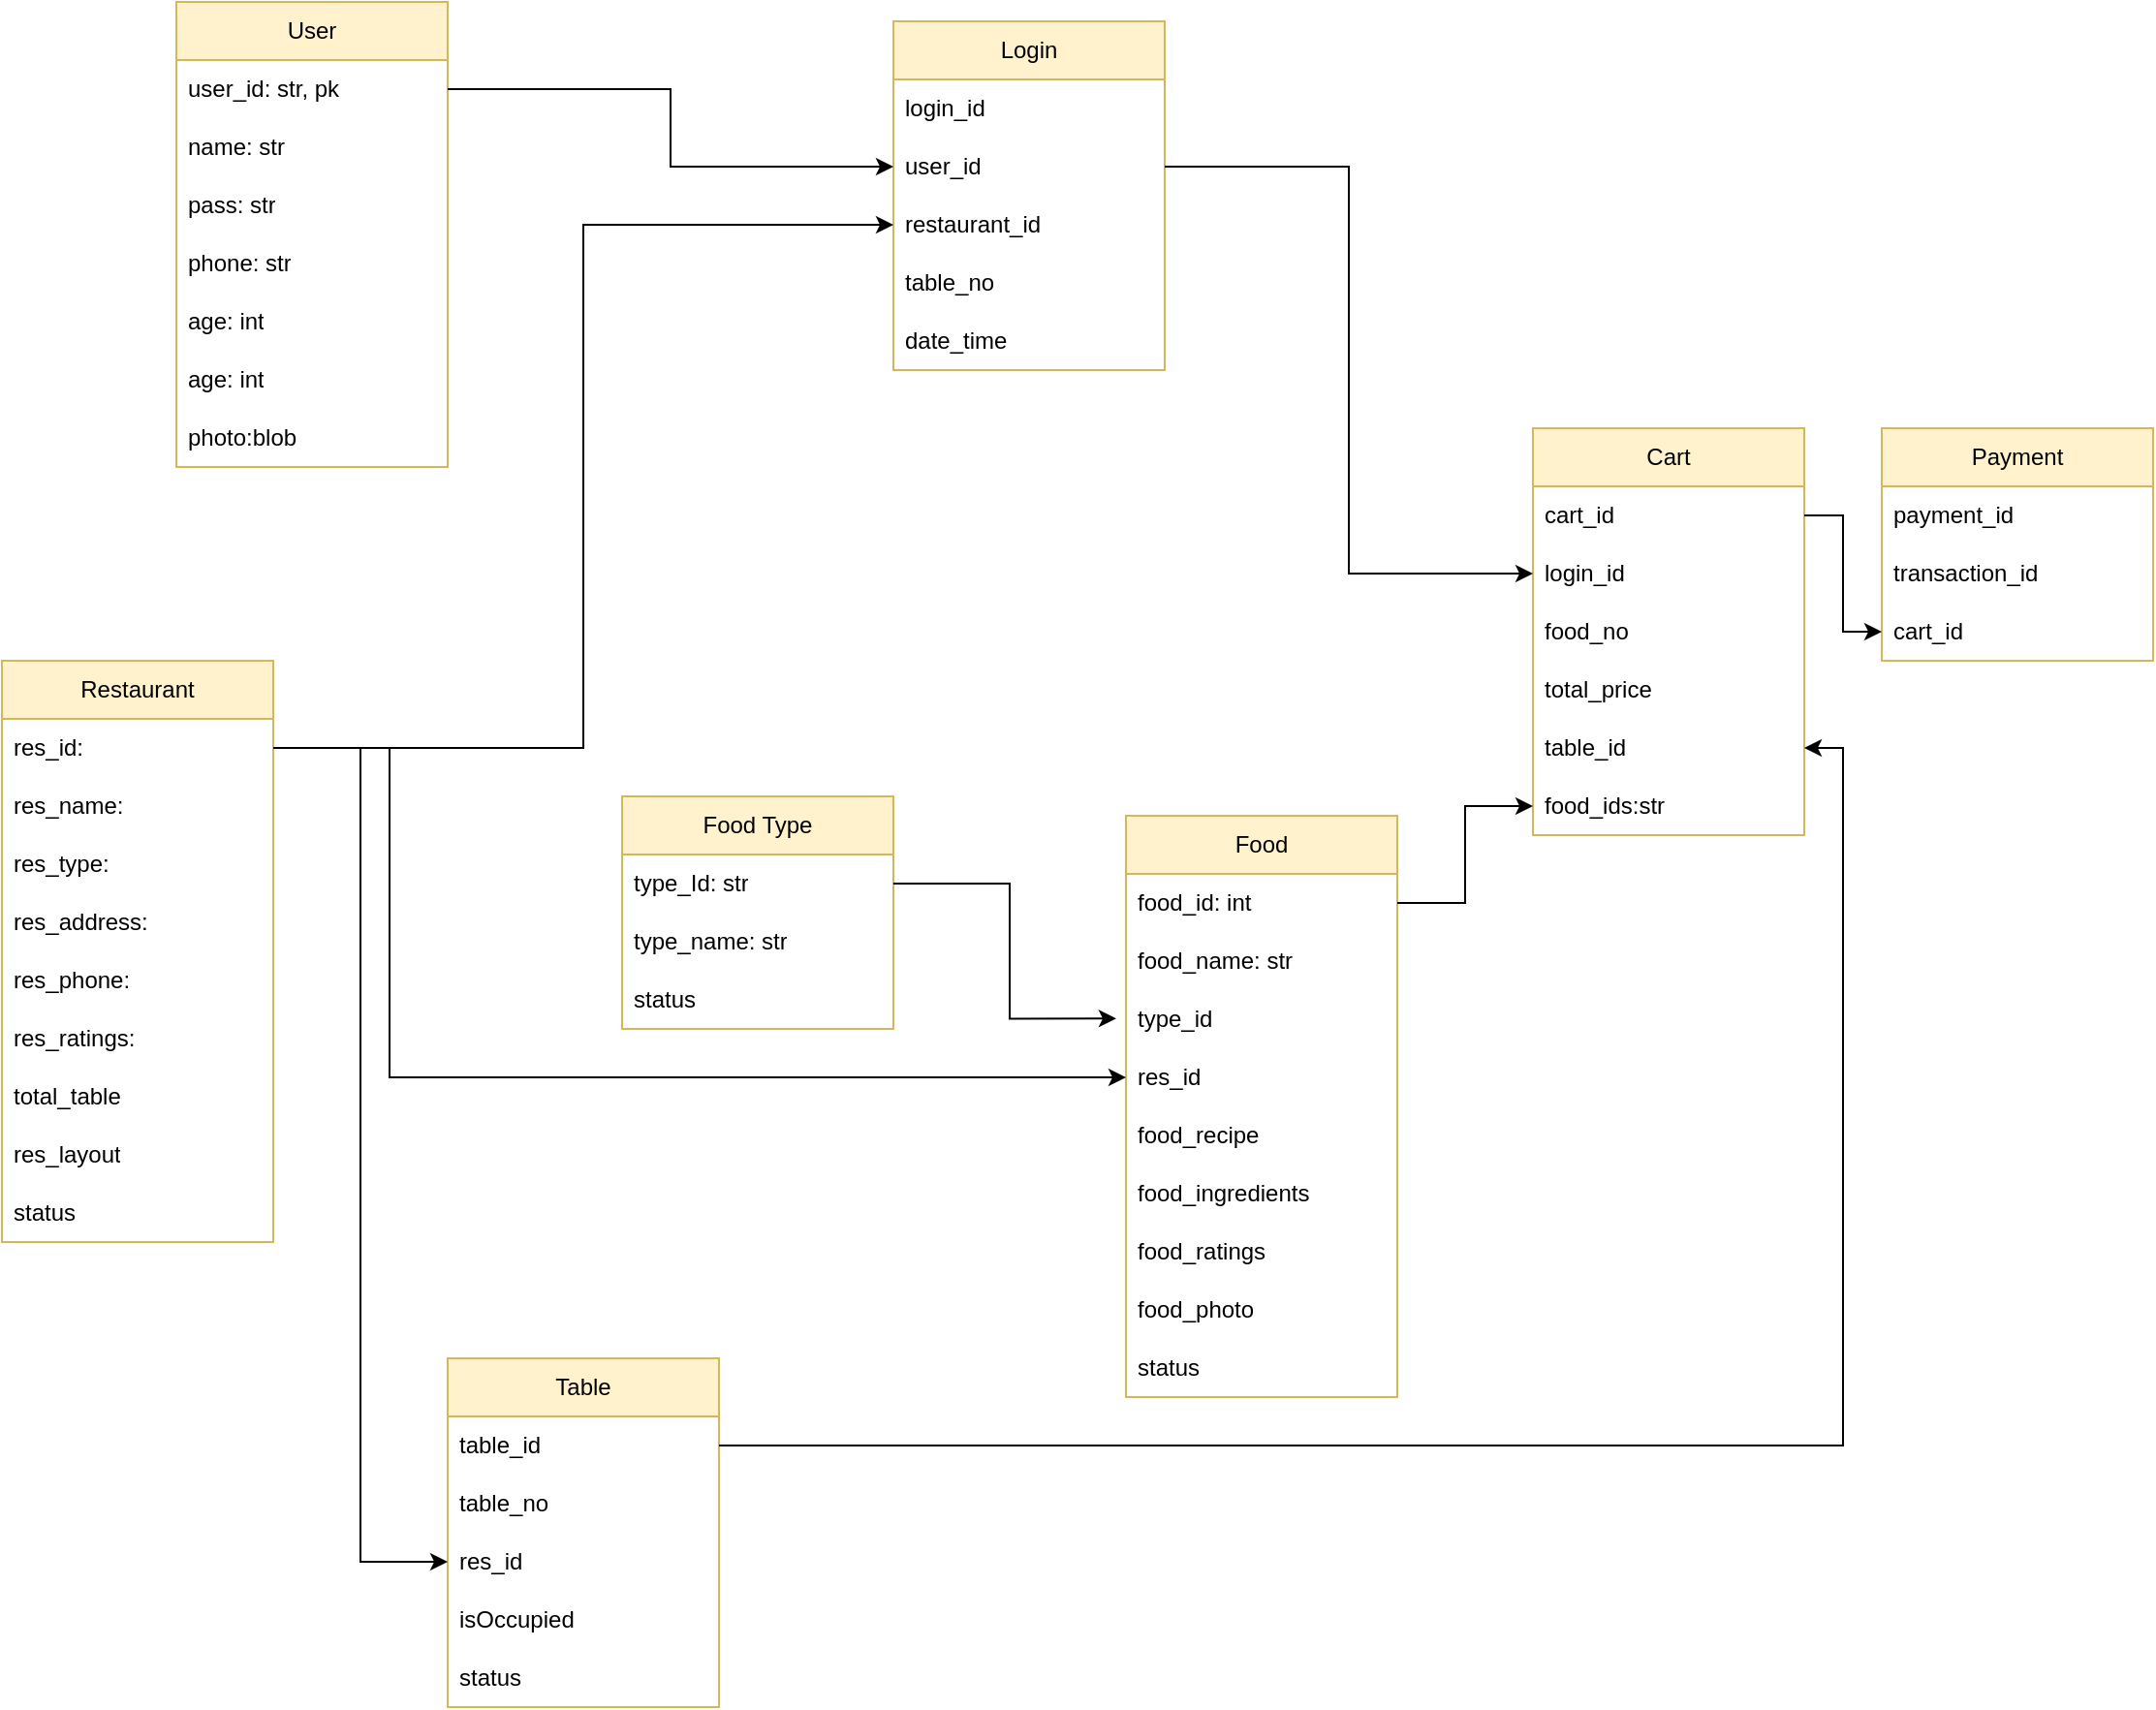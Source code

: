 <mxfile version="22.0.4" type="github" pages="2">
  <diagram id="GfPxcMr1z560Dur3Rzsn" name="Scheme Diagram">
    <mxGraphModel dx="1323" dy="832" grid="1" gridSize="10" guides="1" tooltips="1" connect="1" arrows="1" fold="1" page="1" pageScale="1" pageWidth="1169" pageHeight="1654" math="0" shadow="0">
      <root>
        <mxCell id="0" />
        <mxCell id="1" parent="0" />
        <mxCell id="4qzabr3CDCW2ulOdoavo-1" value="User" style="swimlane;fontStyle=0;childLayout=stackLayout;horizontal=1;startSize=30;horizontalStack=0;resizeParent=1;resizeParentMax=0;resizeLast=0;collapsible=1;marginBottom=0;whiteSpace=wrap;html=1;fillColor=#fff2cc;strokeColor=#d6b656;" parent="1" vertex="1">
          <mxGeometry x="130" y="120" width="140" height="240" as="geometry" />
        </mxCell>
        <mxCell id="4qzabr3CDCW2ulOdoavo-2" value="user_id: str, pk" style="text;strokeColor=none;fillColor=none;align=left;verticalAlign=middle;spacingLeft=4;spacingRight=4;overflow=hidden;points=[[0,0.5],[1,0.5]];portConstraint=eastwest;rotatable=0;whiteSpace=wrap;html=1;" parent="4qzabr3CDCW2ulOdoavo-1" vertex="1">
          <mxGeometry y="30" width="140" height="30" as="geometry" />
        </mxCell>
        <mxCell id="4qzabr3CDCW2ulOdoavo-3" value="name: str" style="text;strokeColor=none;fillColor=none;align=left;verticalAlign=middle;spacingLeft=4;spacingRight=4;overflow=hidden;points=[[0,0.5],[1,0.5]];portConstraint=eastwest;rotatable=0;whiteSpace=wrap;html=1;" parent="4qzabr3CDCW2ulOdoavo-1" vertex="1">
          <mxGeometry y="60" width="140" height="30" as="geometry" />
        </mxCell>
        <mxCell id="4qzabr3CDCW2ulOdoavo-4" value="pass: str" style="text;strokeColor=none;fillColor=none;align=left;verticalAlign=middle;spacingLeft=4;spacingRight=4;overflow=hidden;points=[[0,0.5],[1,0.5]];portConstraint=eastwest;rotatable=0;whiteSpace=wrap;html=1;" parent="4qzabr3CDCW2ulOdoavo-1" vertex="1">
          <mxGeometry y="90" width="140" height="30" as="geometry" />
        </mxCell>
        <mxCell id="4qzabr3CDCW2ulOdoavo-6" value="phone: str" style="text;strokeColor=none;fillColor=none;align=left;verticalAlign=middle;spacingLeft=4;spacingRight=4;overflow=hidden;points=[[0,0.5],[1,0.5]];portConstraint=eastwest;rotatable=0;whiteSpace=wrap;html=1;" parent="4qzabr3CDCW2ulOdoavo-1" vertex="1">
          <mxGeometry y="120" width="140" height="30" as="geometry" />
        </mxCell>
        <mxCell id="mdVboj7i8D8G5BSSsNwi-1" value="age: int" style="text;strokeColor=none;fillColor=none;align=left;verticalAlign=middle;spacingLeft=4;spacingRight=4;overflow=hidden;points=[[0,0.5],[1,0.5]];portConstraint=eastwest;rotatable=0;whiteSpace=wrap;html=1;" parent="4qzabr3CDCW2ulOdoavo-1" vertex="1">
          <mxGeometry y="150" width="140" height="30" as="geometry" />
        </mxCell>
        <mxCell id="4qzabr3CDCW2ulOdoavo-10" value="age: int" style="text;strokeColor=none;fillColor=none;align=left;verticalAlign=middle;spacingLeft=4;spacingRight=4;overflow=hidden;points=[[0,0.5],[1,0.5]];portConstraint=eastwest;rotatable=0;whiteSpace=wrap;html=1;" parent="4qzabr3CDCW2ulOdoavo-1" vertex="1">
          <mxGeometry y="180" width="140" height="30" as="geometry" />
        </mxCell>
        <mxCell id="4qzabr3CDCW2ulOdoavo-7" value="photo:blob" style="text;strokeColor=none;fillColor=none;align=left;verticalAlign=middle;spacingLeft=4;spacingRight=4;overflow=hidden;points=[[0,0.5],[1,0.5]];portConstraint=eastwest;rotatable=0;whiteSpace=wrap;html=1;" parent="4qzabr3CDCW2ulOdoavo-1" vertex="1">
          <mxGeometry y="210" width="140" height="30" as="geometry" />
        </mxCell>
        <mxCell id="4qzabr3CDCW2ulOdoavo-11" value="Food Type" style="swimlane;fontStyle=0;childLayout=stackLayout;horizontal=1;startSize=30;horizontalStack=0;resizeParent=1;resizeParentMax=0;resizeLast=0;collapsible=1;marginBottom=0;whiteSpace=wrap;html=1;fillColor=#fff2cc;strokeColor=#d6b656;" parent="1" vertex="1">
          <mxGeometry x="360" y="530" width="140" height="120" as="geometry">
            <mxRectangle x="330" y="530" width="100" height="30" as="alternateBounds" />
          </mxGeometry>
        </mxCell>
        <mxCell id="4qzabr3CDCW2ulOdoavo-12" value="type_Id: str" style="text;strokeColor=none;fillColor=none;align=left;verticalAlign=middle;spacingLeft=4;spacingRight=4;overflow=hidden;points=[[0,0.5],[1,0.5]];portConstraint=eastwest;rotatable=0;whiteSpace=wrap;html=1;" parent="4qzabr3CDCW2ulOdoavo-11" vertex="1">
          <mxGeometry y="30" width="140" height="30" as="geometry" />
        </mxCell>
        <mxCell id="4qzabr3CDCW2ulOdoavo-13" value="type_name: str" style="text;strokeColor=none;fillColor=none;align=left;verticalAlign=middle;spacingLeft=4;spacingRight=4;overflow=hidden;points=[[0,0.5],[1,0.5]];portConstraint=eastwest;rotatable=0;whiteSpace=wrap;html=1;" parent="4qzabr3CDCW2ulOdoavo-11" vertex="1">
          <mxGeometry y="60" width="140" height="30" as="geometry" />
        </mxCell>
        <mxCell id="hF525JXxeUGWPsSV6b3U-12" value="status" style="text;strokeColor=none;fillColor=none;align=left;verticalAlign=middle;spacingLeft=4;spacingRight=4;overflow=hidden;points=[[0,0.5],[1,0.5]];portConstraint=eastwest;rotatable=0;whiteSpace=wrap;html=1;" parent="4qzabr3CDCW2ulOdoavo-11" vertex="1">
          <mxGeometry y="90" width="140" height="30" as="geometry" />
        </mxCell>
        <mxCell id="4qzabr3CDCW2ulOdoavo-15" value="Food" style="swimlane;fontStyle=0;childLayout=stackLayout;horizontal=1;startSize=30;horizontalStack=0;resizeParent=1;resizeParentMax=0;resizeLast=0;collapsible=1;marginBottom=0;whiteSpace=wrap;html=1;fillColor=#fff2cc;strokeColor=#d6b656;" parent="1" vertex="1">
          <mxGeometry x="620" y="540" width="140" height="300" as="geometry">
            <mxRectangle x="80" y="650" width="100" height="30" as="alternateBounds" />
          </mxGeometry>
        </mxCell>
        <mxCell id="4qzabr3CDCW2ulOdoavo-16" value="food_id: int" style="text;strokeColor=none;fillColor=none;align=left;verticalAlign=middle;spacingLeft=4;spacingRight=4;overflow=hidden;points=[[0,0.5],[1,0.5]];portConstraint=eastwest;rotatable=0;whiteSpace=wrap;html=1;" parent="4qzabr3CDCW2ulOdoavo-15" vertex="1">
          <mxGeometry y="30" width="140" height="30" as="geometry" />
        </mxCell>
        <mxCell id="4qzabr3CDCW2ulOdoavo-17" value="food_name: str" style="text;strokeColor=none;fillColor=none;align=left;verticalAlign=middle;spacingLeft=4;spacingRight=4;overflow=hidden;points=[[0,0.5],[1,0.5]];portConstraint=eastwest;rotatable=0;whiteSpace=wrap;html=1;" parent="4qzabr3CDCW2ulOdoavo-15" vertex="1">
          <mxGeometry y="60" width="140" height="30" as="geometry" />
        </mxCell>
        <mxCell id="4qzabr3CDCW2ulOdoavo-18" value="type_id" style="text;strokeColor=none;fillColor=none;align=left;verticalAlign=middle;spacingLeft=4;spacingRight=4;overflow=hidden;points=[[0,0.5],[1,0.5]];portConstraint=eastwest;rotatable=0;whiteSpace=wrap;html=1;" parent="4qzabr3CDCW2ulOdoavo-15" vertex="1">
          <mxGeometry y="90" width="140" height="30" as="geometry" />
        </mxCell>
        <mxCell id="4qzabr3CDCW2ulOdoavo-32" value="res_id" style="text;strokeColor=none;fillColor=none;align=left;verticalAlign=middle;spacingLeft=4;spacingRight=4;overflow=hidden;points=[[0,0.5],[1,0.5]];portConstraint=eastwest;rotatable=0;whiteSpace=wrap;html=1;" parent="4qzabr3CDCW2ulOdoavo-15" vertex="1">
          <mxGeometry y="120" width="140" height="30" as="geometry" />
        </mxCell>
        <mxCell id="mdVboj7i8D8G5BSSsNwi-8" value="food_recipe" style="text;strokeColor=none;fillColor=none;align=left;verticalAlign=middle;spacingLeft=4;spacingRight=4;overflow=hidden;points=[[0,0.5],[1,0.5]];portConstraint=eastwest;rotatable=0;whiteSpace=wrap;html=1;" parent="4qzabr3CDCW2ulOdoavo-15" vertex="1">
          <mxGeometry y="150" width="140" height="30" as="geometry" />
        </mxCell>
        <mxCell id="mdVboj7i8D8G5BSSsNwi-9" value="food_ingredients" style="text;strokeColor=none;fillColor=none;align=left;verticalAlign=middle;spacingLeft=4;spacingRight=4;overflow=hidden;points=[[0,0.5],[1,0.5]];portConstraint=eastwest;rotatable=0;whiteSpace=wrap;html=1;" parent="4qzabr3CDCW2ulOdoavo-15" vertex="1">
          <mxGeometry y="180" width="140" height="30" as="geometry" />
        </mxCell>
        <mxCell id="mdVboj7i8D8G5BSSsNwi-10" value="food_ratings" style="text;strokeColor=none;fillColor=none;align=left;verticalAlign=middle;spacingLeft=4;spacingRight=4;overflow=hidden;points=[[0,0.5],[1,0.5]];portConstraint=eastwest;rotatable=0;whiteSpace=wrap;html=1;" parent="4qzabr3CDCW2ulOdoavo-15" vertex="1">
          <mxGeometry y="210" width="140" height="30" as="geometry" />
        </mxCell>
        <mxCell id="mdVboj7i8D8G5BSSsNwi-11" value="food_photo" style="text;strokeColor=none;fillColor=none;align=left;verticalAlign=middle;spacingLeft=4;spacingRight=4;overflow=hidden;points=[[0,0.5],[1,0.5]];portConstraint=eastwest;rotatable=0;whiteSpace=wrap;html=1;" parent="4qzabr3CDCW2ulOdoavo-15" vertex="1">
          <mxGeometry y="240" width="140" height="30" as="geometry" />
        </mxCell>
        <mxCell id="hF525JXxeUGWPsSV6b3U-10" value="status" style="text;strokeColor=none;fillColor=none;align=left;verticalAlign=middle;spacingLeft=4;spacingRight=4;overflow=hidden;points=[[0,0.5],[1,0.5]];portConstraint=eastwest;rotatable=0;whiteSpace=wrap;html=1;" parent="4qzabr3CDCW2ulOdoavo-15" vertex="1">
          <mxGeometry y="270" width="140" height="30" as="geometry" />
        </mxCell>
        <mxCell id="4qzabr3CDCW2ulOdoavo-19" value="Restaurant" style="swimlane;fontStyle=0;childLayout=stackLayout;horizontal=1;startSize=30;horizontalStack=0;resizeParent=1;resizeParentMax=0;resizeLast=0;collapsible=1;marginBottom=0;whiteSpace=wrap;html=1;fillColor=#fff2cc;strokeColor=#d6b656;" parent="1" vertex="1">
          <mxGeometry x="40" y="460" width="140" height="300" as="geometry" />
        </mxCell>
        <mxCell id="4qzabr3CDCW2ulOdoavo-20" value="res_id:&amp;nbsp;" style="text;strokeColor=none;fillColor=none;align=left;verticalAlign=middle;spacingLeft=4;spacingRight=4;overflow=hidden;points=[[0,0.5],[1,0.5]];portConstraint=eastwest;rotatable=0;whiteSpace=wrap;html=1;" parent="4qzabr3CDCW2ulOdoavo-19" vertex="1">
          <mxGeometry y="30" width="140" height="30" as="geometry" />
        </mxCell>
        <mxCell id="4qzabr3CDCW2ulOdoavo-21" value="res_name:" style="text;strokeColor=none;fillColor=none;align=left;verticalAlign=middle;spacingLeft=4;spacingRight=4;overflow=hidden;points=[[0,0.5],[1,0.5]];portConstraint=eastwest;rotatable=0;whiteSpace=wrap;html=1;" parent="4qzabr3CDCW2ulOdoavo-19" vertex="1">
          <mxGeometry y="60" width="140" height="30" as="geometry" />
        </mxCell>
        <mxCell id="4qzabr3CDCW2ulOdoavo-27" value="res_type:" style="text;strokeColor=none;fillColor=none;align=left;verticalAlign=middle;spacingLeft=4;spacingRight=4;overflow=hidden;points=[[0,0.5],[1,0.5]];portConstraint=eastwest;rotatable=0;whiteSpace=wrap;html=1;" parent="4qzabr3CDCW2ulOdoavo-19" vertex="1">
          <mxGeometry y="90" width="140" height="30" as="geometry" />
        </mxCell>
        <mxCell id="4qzabr3CDCW2ulOdoavo-25" value="res_address:" style="text;strokeColor=none;fillColor=none;align=left;verticalAlign=middle;spacingLeft=4;spacingRight=4;overflow=hidden;points=[[0,0.5],[1,0.5]];portConstraint=eastwest;rotatable=0;whiteSpace=wrap;html=1;" parent="4qzabr3CDCW2ulOdoavo-19" vertex="1">
          <mxGeometry y="120" width="140" height="30" as="geometry" />
        </mxCell>
        <mxCell id="4qzabr3CDCW2ulOdoavo-24" value="res_phone:" style="text;strokeColor=none;fillColor=none;align=left;verticalAlign=middle;spacingLeft=4;spacingRight=4;overflow=hidden;points=[[0,0.5],[1,0.5]];portConstraint=eastwest;rotatable=0;whiteSpace=wrap;html=1;" parent="4qzabr3CDCW2ulOdoavo-19" vertex="1">
          <mxGeometry y="150" width="140" height="30" as="geometry" />
        </mxCell>
        <mxCell id="4qzabr3CDCW2ulOdoavo-23" value="res_ratings:" style="text;strokeColor=none;fillColor=none;align=left;verticalAlign=middle;spacingLeft=4;spacingRight=4;overflow=hidden;points=[[0,0.5],[1,0.5]];portConstraint=eastwest;rotatable=0;whiteSpace=wrap;html=1;" parent="4qzabr3CDCW2ulOdoavo-19" vertex="1">
          <mxGeometry y="180" width="140" height="30" as="geometry" />
        </mxCell>
        <mxCell id="mdVboj7i8D8G5BSSsNwi-12" value="total_table" style="text;strokeColor=none;fillColor=none;align=left;verticalAlign=middle;spacingLeft=4;spacingRight=4;overflow=hidden;points=[[0,0.5],[1,0.5]];portConstraint=eastwest;rotatable=0;whiteSpace=wrap;html=1;" parent="4qzabr3CDCW2ulOdoavo-19" vertex="1">
          <mxGeometry y="210" width="140" height="30" as="geometry" />
        </mxCell>
        <mxCell id="mdVboj7i8D8G5BSSsNwi-23" value="res_layout" style="text;strokeColor=none;fillColor=none;align=left;verticalAlign=middle;spacingLeft=4;spacingRight=4;overflow=hidden;points=[[0,0.5],[1,0.5]];portConstraint=eastwest;rotatable=0;whiteSpace=wrap;html=1;" parent="4qzabr3CDCW2ulOdoavo-19" vertex="1">
          <mxGeometry y="240" width="140" height="30" as="geometry" />
        </mxCell>
        <mxCell id="hF525JXxeUGWPsSV6b3U-11" value="status" style="text;strokeColor=none;fillColor=none;align=left;verticalAlign=middle;spacingLeft=4;spacingRight=4;overflow=hidden;points=[[0,0.5],[1,0.5]];portConstraint=eastwest;rotatable=0;whiteSpace=wrap;html=1;" parent="4qzabr3CDCW2ulOdoavo-19" vertex="1">
          <mxGeometry y="270" width="140" height="30" as="geometry" />
        </mxCell>
        <mxCell id="4qzabr3CDCW2ulOdoavo-28" value="Cart" style="swimlane;fontStyle=0;childLayout=stackLayout;horizontal=1;startSize=30;horizontalStack=0;resizeParent=1;resizeParentMax=0;resizeLast=0;collapsible=1;marginBottom=0;whiteSpace=wrap;html=1;fillColor=#fff2cc;strokeColor=#d6b656;" parent="1" vertex="1">
          <mxGeometry x="830" y="340" width="140" height="210" as="geometry" />
        </mxCell>
        <mxCell id="4qzabr3CDCW2ulOdoavo-29" value="cart_id" style="text;strokeColor=none;fillColor=none;align=left;verticalAlign=middle;spacingLeft=4;spacingRight=4;overflow=hidden;points=[[0,0.5],[1,0.5]];portConstraint=eastwest;rotatable=0;whiteSpace=wrap;html=1;" parent="4qzabr3CDCW2ulOdoavo-28" vertex="1">
          <mxGeometry y="30" width="140" height="30" as="geometry" />
        </mxCell>
        <mxCell id="4qzabr3CDCW2ulOdoavo-30" value="login_id" style="text;strokeColor=none;fillColor=none;align=left;verticalAlign=middle;spacingLeft=4;spacingRight=4;overflow=hidden;points=[[0,0.5],[1,0.5]];portConstraint=eastwest;rotatable=0;whiteSpace=wrap;html=1;" parent="4qzabr3CDCW2ulOdoavo-28" vertex="1">
          <mxGeometry y="60" width="140" height="30" as="geometry" />
        </mxCell>
        <mxCell id="4qzabr3CDCW2ulOdoavo-36" value="food_no" style="text;strokeColor=none;fillColor=none;align=left;verticalAlign=middle;spacingLeft=4;spacingRight=4;overflow=hidden;points=[[0,0.5],[1,0.5]];portConstraint=eastwest;rotatable=0;whiteSpace=wrap;html=1;" parent="4qzabr3CDCW2ulOdoavo-28" vertex="1">
          <mxGeometry y="90" width="140" height="30" as="geometry" />
        </mxCell>
        <mxCell id="4qzabr3CDCW2ulOdoavo-35" value="total_price" style="text;strokeColor=none;fillColor=none;align=left;verticalAlign=middle;spacingLeft=4;spacingRight=4;overflow=hidden;points=[[0,0.5],[1,0.5]];portConstraint=eastwest;rotatable=0;whiteSpace=wrap;html=1;" parent="4qzabr3CDCW2ulOdoavo-28" vertex="1">
          <mxGeometry y="120" width="140" height="30" as="geometry" />
        </mxCell>
        <mxCell id="4qzabr3CDCW2ulOdoavo-9" value="table_id" style="text;strokeColor=none;fillColor=none;align=left;verticalAlign=middle;spacingLeft=4;spacingRight=4;overflow=hidden;points=[[0,0.5],[1,0.5]];portConstraint=eastwest;rotatable=0;whiteSpace=wrap;html=1;" parent="4qzabr3CDCW2ulOdoavo-28" vertex="1">
          <mxGeometry y="150" width="140" height="30" as="geometry" />
        </mxCell>
        <mxCell id="4qzabr3CDCW2ulOdoavo-33" value="food_ids:str" style="text;strokeColor=none;fillColor=none;align=left;verticalAlign=middle;spacingLeft=4;spacingRight=4;overflow=hidden;points=[[0,0.5],[1,0.5]];portConstraint=eastwest;rotatable=0;whiteSpace=wrap;html=1;" parent="4qzabr3CDCW2ulOdoavo-28" vertex="1">
          <mxGeometry y="180" width="140" height="30" as="geometry" />
        </mxCell>
        <mxCell id="hF525JXxeUGWPsSV6b3U-3" style="edgeStyle=orthogonalEdgeStyle;rounded=0;orthogonalLoop=1;jettySize=auto;html=1;entryX=-0.036;entryY=0.489;entryDx=0;entryDy=0;entryPerimeter=0;" parent="1" source="4qzabr3CDCW2ulOdoavo-12" target="4qzabr3CDCW2ulOdoavo-18" edge="1">
          <mxGeometry relative="1" as="geometry" />
        </mxCell>
        <mxCell id="hF525JXxeUGWPsSV6b3U-6" style="edgeStyle=orthogonalEdgeStyle;rounded=0;orthogonalLoop=1;jettySize=auto;html=1;entryX=0;entryY=0.5;entryDx=0;entryDy=0;" parent="1" source="4qzabr3CDCW2ulOdoavo-16" target="4qzabr3CDCW2ulOdoavo-33" edge="1">
          <mxGeometry relative="1" as="geometry" />
        </mxCell>
        <mxCell id="hF525JXxeUGWPsSV6b3U-7" style="edgeStyle=orthogonalEdgeStyle;rounded=0;orthogonalLoop=1;jettySize=auto;html=1;entryX=0;entryY=0.5;entryDx=0;entryDy=0;" parent="1" source="4qzabr3CDCW2ulOdoavo-20" target="4qzabr3CDCW2ulOdoavo-32" edge="1">
          <mxGeometry relative="1" as="geometry">
            <Array as="points">
              <mxPoint x="240" y="505" />
              <mxPoint x="240" y="675" />
            </Array>
          </mxGeometry>
        </mxCell>
        <mxCell id="VuWg168lMme6MMHGlit1-1" value="Login" style="swimlane;fontStyle=0;childLayout=stackLayout;horizontal=1;startSize=30;horizontalStack=0;resizeParent=1;resizeParentMax=0;resizeLast=0;collapsible=1;marginBottom=0;whiteSpace=wrap;html=1;fillColor=#fff2cc;strokeColor=#d6b656;" parent="1" vertex="1">
          <mxGeometry x="500" y="130" width="140" height="180" as="geometry" />
        </mxCell>
        <mxCell id="VuWg168lMme6MMHGlit1-2" value="login_id" style="text;strokeColor=none;fillColor=none;align=left;verticalAlign=middle;spacingLeft=4;spacingRight=4;overflow=hidden;points=[[0,0.5],[1,0.5]];portConstraint=eastwest;rotatable=0;whiteSpace=wrap;html=1;" parent="VuWg168lMme6MMHGlit1-1" vertex="1">
          <mxGeometry y="30" width="140" height="30" as="geometry" />
        </mxCell>
        <mxCell id="VuWg168lMme6MMHGlit1-3" value="user_id" style="text;strokeColor=none;fillColor=none;align=left;verticalAlign=middle;spacingLeft=4;spacingRight=4;overflow=hidden;points=[[0,0.5],[1,0.5]];portConstraint=eastwest;rotatable=0;whiteSpace=wrap;html=1;" parent="VuWg168lMme6MMHGlit1-1" vertex="1">
          <mxGeometry y="60" width="140" height="30" as="geometry" />
        </mxCell>
        <mxCell id="VuWg168lMme6MMHGlit1-4" value="restaurant_id" style="text;strokeColor=none;fillColor=none;align=left;verticalAlign=middle;spacingLeft=4;spacingRight=4;overflow=hidden;points=[[0,0.5],[1,0.5]];portConstraint=eastwest;rotatable=0;whiteSpace=wrap;html=1;" parent="VuWg168lMme6MMHGlit1-1" vertex="1">
          <mxGeometry y="90" width="140" height="30" as="geometry" />
        </mxCell>
        <mxCell id="mdVboj7i8D8G5BSSsNwi-13" value="table_no" style="text;strokeColor=none;fillColor=none;align=left;verticalAlign=middle;spacingLeft=4;spacingRight=4;overflow=hidden;points=[[0,0.5],[1,0.5]];portConstraint=eastwest;rotatable=0;whiteSpace=wrap;html=1;" parent="VuWg168lMme6MMHGlit1-1" vertex="1">
          <mxGeometry y="120" width="140" height="30" as="geometry" />
        </mxCell>
        <mxCell id="VuWg168lMme6MMHGlit1-8" value="date_time" style="text;strokeColor=none;fillColor=none;align=left;verticalAlign=middle;spacingLeft=4;spacingRight=4;overflow=hidden;points=[[0,0.5],[1,0.5]];portConstraint=eastwest;rotatable=0;whiteSpace=wrap;html=1;" parent="VuWg168lMme6MMHGlit1-1" vertex="1">
          <mxGeometry y="150" width="140" height="30" as="geometry" />
        </mxCell>
        <mxCell id="VuWg168lMme6MMHGlit1-5" style="edgeStyle=orthogonalEdgeStyle;rounded=0;orthogonalLoop=1;jettySize=auto;html=1;entryX=0;entryY=0.5;entryDx=0;entryDy=0;" parent="1" source="4qzabr3CDCW2ulOdoavo-2" target="VuWg168lMme6MMHGlit1-3" edge="1">
          <mxGeometry relative="1" as="geometry" />
        </mxCell>
        <mxCell id="VuWg168lMme6MMHGlit1-6" style="edgeStyle=orthogonalEdgeStyle;rounded=0;orthogonalLoop=1;jettySize=auto;html=1;entryX=0;entryY=0.5;entryDx=0;entryDy=0;" parent="1" source="VuWg168lMme6MMHGlit1-3" target="4qzabr3CDCW2ulOdoavo-30" edge="1">
          <mxGeometry relative="1" as="geometry" />
        </mxCell>
        <mxCell id="VuWg168lMme6MMHGlit1-7" style="edgeStyle=orthogonalEdgeStyle;rounded=0;orthogonalLoop=1;jettySize=auto;html=1;entryX=0;entryY=0.5;entryDx=0;entryDy=0;" parent="1" source="4qzabr3CDCW2ulOdoavo-20" target="VuWg168lMme6MMHGlit1-4" edge="1">
          <mxGeometry relative="1" as="geometry" />
        </mxCell>
        <mxCell id="mdVboj7i8D8G5BSSsNwi-2" value="Payment" style="swimlane;fontStyle=0;childLayout=stackLayout;horizontal=1;startSize=30;horizontalStack=0;resizeParent=1;resizeParentMax=0;resizeLast=0;collapsible=1;marginBottom=0;whiteSpace=wrap;html=1;fillColor=#fff2cc;strokeColor=#d6b656;" parent="1" vertex="1">
          <mxGeometry x="1010" y="340" width="140" height="120" as="geometry" />
        </mxCell>
        <mxCell id="mdVboj7i8D8G5BSSsNwi-3" value="payment_id" style="text;strokeColor=none;fillColor=none;align=left;verticalAlign=middle;spacingLeft=4;spacingRight=4;overflow=hidden;points=[[0,0.5],[1,0.5]];portConstraint=eastwest;rotatable=0;whiteSpace=wrap;html=1;" parent="mdVboj7i8D8G5BSSsNwi-2" vertex="1">
          <mxGeometry y="30" width="140" height="30" as="geometry" />
        </mxCell>
        <mxCell id="mdVboj7i8D8G5BSSsNwi-4" value="transaction_id" style="text;strokeColor=none;fillColor=none;align=left;verticalAlign=middle;spacingLeft=4;spacingRight=4;overflow=hidden;points=[[0,0.5],[1,0.5]];portConstraint=eastwest;rotatable=0;whiteSpace=wrap;html=1;" parent="mdVboj7i8D8G5BSSsNwi-2" vertex="1">
          <mxGeometry y="60" width="140" height="30" as="geometry" />
        </mxCell>
        <mxCell id="mdVboj7i8D8G5BSSsNwi-5" value="cart_id" style="text;strokeColor=none;fillColor=none;align=left;verticalAlign=middle;spacingLeft=4;spacingRight=4;overflow=hidden;points=[[0,0.5],[1,0.5]];portConstraint=eastwest;rotatable=0;whiteSpace=wrap;html=1;" parent="mdVboj7i8D8G5BSSsNwi-2" vertex="1">
          <mxGeometry y="90" width="140" height="30" as="geometry" />
        </mxCell>
        <mxCell id="mdVboj7i8D8G5BSSsNwi-7" style="edgeStyle=orthogonalEdgeStyle;rounded=0;orthogonalLoop=1;jettySize=auto;html=1;entryX=0;entryY=0.5;entryDx=0;entryDy=0;" parent="1" source="4qzabr3CDCW2ulOdoavo-29" target="mdVboj7i8D8G5BSSsNwi-5" edge="1">
          <mxGeometry relative="1" as="geometry" />
        </mxCell>
        <mxCell id="mdVboj7i8D8G5BSSsNwi-14" value="Table" style="swimlane;fontStyle=0;childLayout=stackLayout;horizontal=1;startSize=30;horizontalStack=0;resizeParent=1;resizeParentMax=0;resizeLast=0;collapsible=1;marginBottom=0;whiteSpace=wrap;html=1;fillColor=#fff2cc;strokeColor=#d6b656;" parent="1" vertex="1">
          <mxGeometry x="270" y="820" width="140" height="180" as="geometry" />
        </mxCell>
        <mxCell id="mdVboj7i8D8G5BSSsNwi-15" value="table_id" style="text;strokeColor=none;fillColor=none;align=left;verticalAlign=middle;spacingLeft=4;spacingRight=4;overflow=hidden;points=[[0,0.5],[1,0.5]];portConstraint=eastwest;rotatable=0;whiteSpace=wrap;html=1;" parent="mdVboj7i8D8G5BSSsNwi-14" vertex="1">
          <mxGeometry y="30" width="140" height="30" as="geometry" />
        </mxCell>
        <mxCell id="mdVboj7i8D8G5BSSsNwi-16" value="table_no" style="text;strokeColor=none;fillColor=none;align=left;verticalAlign=middle;spacingLeft=4;spacingRight=4;overflow=hidden;points=[[0,0.5],[1,0.5]];portConstraint=eastwest;rotatable=0;whiteSpace=wrap;html=1;" parent="mdVboj7i8D8G5BSSsNwi-14" vertex="1">
          <mxGeometry y="60" width="140" height="30" as="geometry" />
        </mxCell>
        <mxCell id="mdVboj7i8D8G5BSSsNwi-17" value="res_id" style="text;strokeColor=none;fillColor=none;align=left;verticalAlign=middle;spacingLeft=4;spacingRight=4;overflow=hidden;points=[[0,0.5],[1,0.5]];portConstraint=eastwest;rotatable=0;whiteSpace=wrap;html=1;" parent="mdVboj7i8D8G5BSSsNwi-14" vertex="1">
          <mxGeometry y="90" width="140" height="30" as="geometry" />
        </mxCell>
        <mxCell id="mdVboj7i8D8G5BSSsNwi-18" value="isOccupied" style="text;strokeColor=none;fillColor=none;align=left;verticalAlign=middle;spacingLeft=4;spacingRight=4;overflow=hidden;points=[[0,0.5],[1,0.5]];portConstraint=eastwest;rotatable=0;whiteSpace=wrap;html=1;" parent="mdVboj7i8D8G5BSSsNwi-14" vertex="1">
          <mxGeometry y="120" width="140" height="30" as="geometry" />
        </mxCell>
        <mxCell id="mdVboj7i8D8G5BSSsNwi-19" value="status" style="text;strokeColor=none;fillColor=none;align=left;verticalAlign=middle;spacingLeft=4;spacingRight=4;overflow=hidden;points=[[0,0.5],[1,0.5]];portConstraint=eastwest;rotatable=0;whiteSpace=wrap;html=1;" parent="mdVboj7i8D8G5BSSsNwi-14" vertex="1">
          <mxGeometry y="150" width="140" height="30" as="geometry" />
        </mxCell>
        <mxCell id="mdVboj7i8D8G5BSSsNwi-22" style="edgeStyle=orthogonalEdgeStyle;rounded=0;orthogonalLoop=1;jettySize=auto;html=1;entryX=0;entryY=0.5;entryDx=0;entryDy=0;" parent="1" source="4qzabr3CDCW2ulOdoavo-20" target="mdVboj7i8D8G5BSSsNwi-17" edge="1">
          <mxGeometry relative="1" as="geometry" />
        </mxCell>
        <mxCell id="mdVboj7i8D8G5BSSsNwi-24" style="edgeStyle=orthogonalEdgeStyle;rounded=0;orthogonalLoop=1;jettySize=auto;html=1;entryX=1;entryY=0.5;entryDx=0;entryDy=0;" parent="1" source="mdVboj7i8D8G5BSSsNwi-15" target="4qzabr3CDCW2ulOdoavo-9" edge="1">
          <mxGeometry relative="1" as="geometry" />
        </mxCell>
      </root>
    </mxGraphModel>
  </diagram>
  <diagram name="System Flow Chart" id="GUjgzvjH82t491ckhiaV">
    <mxGraphModel dx="794" dy="499" grid="1" gridSize="10" guides="1" tooltips="1" connect="1" arrows="1" fold="1" page="1" pageScale="1" pageWidth="1169" pageHeight="1654" background="none" math="0" shadow="0">
      <root>
        <mxCell id="0" />
        <mxCell id="1" parent="0" />
        <mxCell id="IlIqwRIbCKqW7vbgo-Wj-2" value="" style="edgeStyle=orthogonalEdgeStyle;rounded=0;orthogonalLoop=1;jettySize=auto;html=1;" parent="1" source="mpqSuMAbNUZn4-NuE7vc-1" target="mpqSuMAbNUZn4-NuE7vc-2" edge="1">
          <mxGeometry relative="1" as="geometry" />
        </mxCell>
        <mxCell id="mpqSuMAbNUZn4-NuE7vc-1" value="Scan" style="ellipse;whiteSpace=wrap;html=1;" parent="1" vertex="1">
          <mxGeometry x="571" y="220" width="56" height="40" as="geometry" />
        </mxCell>
        <mxCell id="IlIqwRIbCKqW7vbgo-Wj-3" value="" style="edgeStyle=orthogonalEdgeStyle;rounded=0;orthogonalLoop=1;jettySize=auto;html=1;" parent="1" source="mpqSuMAbNUZn4-NuE7vc-2" target="mpqSuMAbNUZn4-NuE7vc-18" edge="1">
          <mxGeometry relative="1" as="geometry" />
        </mxCell>
        <mxCell id="IlIqwRIbCKqW7vbgo-Wj-4" value="" style="edgeStyle=orthogonalEdgeStyle;rounded=0;orthogonalLoop=1;jettySize=auto;html=1;" parent="1" source="mpqSuMAbNUZn4-NuE7vc-2" target="mpqSuMAbNUZn4-NuE7vc-19" edge="1">
          <mxGeometry relative="1" as="geometry" />
        </mxCell>
        <mxCell id="mpqSuMAbNUZn4-NuE7vc-2" value="Is &lt;br&gt;Registered ?" style="rhombus;whiteSpace=wrap;html=1;" parent="1" vertex="1">
          <mxGeometry x="546" y="290" width="106" height="80" as="geometry" />
        </mxCell>
        <mxCell id="mpqSuMAbNUZn4-NuE7vc-15" value="" style="edgeStyle=orthogonalEdgeStyle;rounded=0;orthogonalLoop=1;jettySize=auto;html=1;entryX=0.5;entryY=0;entryDx=0;entryDy=0;" parent="1" source="mpqSuMAbNUZn4-NuE7vc-3" target="mpqSuMAbNUZn4-NuE7vc-1" edge="1">
          <mxGeometry relative="1" as="geometry">
            <mxPoint x="552" y="200" as="targetPoint" />
          </mxGeometry>
        </mxCell>
        <mxCell id="mpqSuMAbNUZn4-NuE7vc-3" value="Customer" style="shape=umlActor;verticalLabelPosition=bottom;verticalAlign=top;html=1;outlineConnect=0;" parent="1" vertex="1">
          <mxGeometry x="487" y="170" width="30" height="60" as="geometry" />
        </mxCell>
        <mxCell id="mpqSuMAbNUZn4-NuE7vc-7" value="No" style="text;html=1;align=center;verticalAlign=middle;resizable=0;points=[];autosize=1;strokeColor=none;fillColor=none;" parent="1" vertex="1">
          <mxGeometry x="506" y="290" width="40" height="30" as="geometry" />
        </mxCell>
        <mxCell id="mpqSuMAbNUZn4-NuE7vc-13" value="Yes" style="text;html=1;align=center;verticalAlign=middle;resizable=0;points=[];autosize=1;strokeColor=none;fillColor=none;" parent="1" vertex="1">
          <mxGeometry x="661" y="290" width="40" height="30" as="geometry" />
        </mxCell>
        <mxCell id="IlIqwRIbCKqW7vbgo-Wj-5" style="edgeStyle=orthogonalEdgeStyle;rounded=0;orthogonalLoop=1;jettySize=auto;html=1;entryX=0;entryY=0.5;entryDx=0;entryDy=0;" parent="1" edge="1">
          <mxGeometry relative="1" as="geometry">
            <mxPoint x="564.5" y="420" as="targetPoint" />
            <mxPoint x="440.034" y="350" as="sourcePoint" />
            <Array as="points">
              <mxPoint x="440" y="385" />
              <mxPoint x="441" y="385" />
              <mxPoint x="441" y="420" />
            </Array>
          </mxGeometry>
        </mxCell>
        <mxCell id="mpqSuMAbNUZn4-NuE7vc-18" value="Log in &lt;br&gt;as guest" style="rounded=1;whiteSpace=wrap;html=1;" parent="1" vertex="1">
          <mxGeometry x="400" y="310" width="100" height="40" as="geometry" />
        </mxCell>
        <mxCell id="mpqSuMAbNUZn4-NuE7vc-19" value="Log in &lt;br&gt;as user" style="rounded=1;whiteSpace=wrap;html=1;" parent="1" vertex="1">
          <mxGeometry x="707" y="310" width="96" height="41" as="geometry" />
        </mxCell>
        <mxCell id="mpqSuMAbNUZn4-NuE7vc-26" value="" style="edgeStyle=orthogonalEdgeStyle;rounded=0;orthogonalLoop=1;jettySize=auto;html=1;" parent="1" source="mpqSuMAbNUZn4-NuE7vc-22" target="mpqSuMAbNUZn4-NuE7vc-25" edge="1">
          <mxGeometry relative="1" as="geometry" />
        </mxCell>
        <mxCell id="mpqSuMAbNUZn4-NuE7vc-22" value="Open Menu" style="rounded=1;whiteSpace=wrap;html=1;" parent="1" vertex="1">
          <mxGeometry x="561.5" y="400" width="89" height="40" as="geometry" />
        </mxCell>
        <mxCell id="mpqSuMAbNUZn4-NuE7vc-28" value="" style="edgeStyle=orthogonalEdgeStyle;rounded=0;orthogonalLoop=1;jettySize=auto;html=1;" parent="1" source="mpqSuMAbNUZn4-NuE7vc-25" target="mpqSuMAbNUZn4-NuE7vc-27" edge="1">
          <mxGeometry relative="1" as="geometry" />
        </mxCell>
        <mxCell id="mpqSuMAbNUZn4-NuE7vc-25" value="Select Item&amp;nbsp;" style="rounded=1;whiteSpace=wrap;html=1;" parent="1" vertex="1">
          <mxGeometry x="556.5" y="465" width="99" height="50" as="geometry" />
        </mxCell>
        <mxCell id="IlIqwRIbCKqW7vbgo-Wj-11" value="" style="edgeStyle=orthogonalEdgeStyle;rounded=0;orthogonalLoop=1;jettySize=auto;html=1;" parent="1" source="mpqSuMAbNUZn4-NuE7vc-27" target="IlIqwRIbCKqW7vbgo-Wj-10" edge="1">
          <mxGeometry relative="1" as="geometry" />
        </mxCell>
        <mxCell id="mpqSuMAbNUZn4-NuE7vc-27" value="Select Item no" style="rounded=1;whiteSpace=wrap;html=1;" parent="1" vertex="1">
          <mxGeometry x="558" y="540" width="96" height="50" as="geometry" />
        </mxCell>
        <mxCell id="IlIqwRIbCKqW7vbgo-Wj-14" style="edgeStyle=orthogonalEdgeStyle;rounded=0;orthogonalLoop=1;jettySize=auto;html=1;entryX=1;entryY=0.5;entryDx=0;entryDy=0;" parent="1" source="mpqSuMAbNUZn4-NuE7vc-31" target="mpqSuMAbNUZn4-NuE7vc-25" edge="1">
          <mxGeometry relative="1" as="geometry">
            <mxPoint x="747" y="490" as="targetPoint" />
            <Array as="points">
              <mxPoint x="748" y="737" />
              <mxPoint x="748" y="490" />
            </Array>
          </mxGeometry>
        </mxCell>
        <mxCell id="IlIqwRIbCKqW7vbgo-Wj-20" value="" style="edgeStyle=orthogonalEdgeStyle;rounded=0;orthogonalLoop=1;jettySize=auto;html=1;" parent="1" source="mpqSuMAbNUZn4-NuE7vc-31" target="mpqSuMAbNUZn4-NuE7vc-36" edge="1">
          <mxGeometry relative="1" as="geometry" />
        </mxCell>
        <mxCell id="mpqSuMAbNUZn4-NuE7vc-31" value="Is Selection&amp;nbsp;&lt;br&gt;Complete?" style="rhombus;whiteSpace=wrap;html=1;" parent="1" vertex="1">
          <mxGeometry x="553.5" y="682" width="106" height="110" as="geometry" />
        </mxCell>
        <mxCell id="IlIqwRIbCKqW7vbgo-Wj-19" value="" style="edgeStyle=orthogonalEdgeStyle;rounded=0;orthogonalLoop=1;jettySize=auto;html=1;" parent="1" source="mpqSuMAbNUZn4-NuE7vc-36" target="mpqSuMAbNUZn4-NuE7vc-40" edge="1">
          <mxGeometry relative="1" as="geometry" />
        </mxCell>
        <mxCell id="mpqSuMAbNUZn4-NuE7vc-36" value="Special note" style="rounded=1;whiteSpace=wrap;html=1;" parent="1" vertex="1">
          <mxGeometry x="547" y="821" width="120" height="60" as="geometry" />
        </mxCell>
        <mxCell id="mpqSuMAbNUZn4-NuE7vc-42" value="" style="edgeStyle=orthogonalEdgeStyle;rounded=0;orthogonalLoop=1;jettySize=auto;html=1;" parent="1" source="mpqSuMAbNUZn4-NuE7vc-40" target="mpqSuMAbNUZn4-NuE7vc-41" edge="1">
          <mxGeometry relative="1" as="geometry" />
        </mxCell>
        <mxCell id="IlIqwRIbCKqW7vbgo-Wj-25" value="" style="edgeStyle=orthogonalEdgeStyle;rounded=0;orthogonalLoop=1;jettySize=auto;html=1;" parent="1" source="mpqSuMAbNUZn4-NuE7vc-40" target="IlIqwRIbCKqW7vbgo-Wj-24" edge="1">
          <mxGeometry relative="1" as="geometry" />
        </mxCell>
        <mxCell id="mpqSuMAbNUZn4-NuE7vc-40" value="Cash or&lt;br&gt;Online" style="rhombus;whiteSpace=wrap;html=1;" parent="1" vertex="1">
          <mxGeometry x="567" y="901" width="80" height="80" as="geometry" />
        </mxCell>
        <mxCell id="mpqSuMAbNUZn4-NuE7vc-41" value="Submit Order" style="whiteSpace=wrap;html=1;" parent="1" vertex="1">
          <mxGeometry x="707" y="940" width="120" height="60" as="geometry" />
        </mxCell>
        <mxCell id="mpqSuMAbNUZn4-NuE7vc-45" value="MFT or&lt;br&gt;Bank" style="rhombus;whiteSpace=wrap;html=1;" parent="1" vertex="1">
          <mxGeometry x="418" y="1013" width="80" height="80" as="geometry" />
        </mxCell>
        <mxCell id="IlIqwRIbCKqW7vbgo-Wj-6" style="edgeStyle=orthogonalEdgeStyle;rounded=0;orthogonalLoop=1;jettySize=auto;html=1;entryX=1;entryY=0.5;entryDx=0;entryDy=0;" parent="1" target="mpqSuMAbNUZn4-NuE7vc-22" edge="1">
          <mxGeometry relative="1" as="geometry">
            <mxPoint x="902" y="420" as="targetPoint" />
            <mxPoint x="777" y="350" as="sourcePoint" />
            <Array as="points">
              <mxPoint x="777" y="385" />
              <mxPoint x="778" y="385" />
              <mxPoint x="778" y="420" />
            </Array>
          </mxGeometry>
        </mxCell>
        <mxCell id="IlIqwRIbCKqW7vbgo-Wj-8" style="edgeStyle=orthogonalEdgeStyle;rounded=0;orthogonalLoop=1;jettySize=auto;html=1;entryX=0.421;entryY=0;entryDx=0;entryDy=0;entryPerimeter=0;" parent="1" source="mpqSuMAbNUZn4-NuE7vc-2" target="mpqSuMAbNUZn4-NuE7vc-22" edge="1">
          <mxGeometry relative="1" as="geometry" />
        </mxCell>
        <mxCell id="IlIqwRIbCKqW7vbgo-Wj-18" value="" style="edgeStyle=orthogonalEdgeStyle;rounded=0;orthogonalLoop=1;jettySize=auto;html=1;" parent="1" source="IlIqwRIbCKqW7vbgo-Wj-10" target="mpqSuMAbNUZn4-NuE7vc-31" edge="1">
          <mxGeometry relative="1" as="geometry" />
        </mxCell>
        <mxCell id="IlIqwRIbCKqW7vbgo-Wj-10" value="Add to Cart" style="rounded=1;whiteSpace=wrap;html=1;" parent="1" vertex="1">
          <mxGeometry x="558.5" y="612" width="96" height="50" as="geometry" />
        </mxCell>
        <mxCell id="IlIqwRIbCKqW7vbgo-Wj-13" value="No" style="text;html=1;align=center;verticalAlign=middle;resizable=0;points=[];autosize=1;strokeColor=none;fillColor=none;" parent="1" vertex="1">
          <mxGeometry x="677" y="690" width="40" height="30" as="geometry" />
        </mxCell>
        <mxCell id="IlIqwRIbCKqW7vbgo-Wj-21" value="Yes" style="text;html=1;align=center;verticalAlign=middle;resizable=0;points=[];autosize=1;strokeColor=none;fillColor=none;" parent="1" vertex="1">
          <mxGeometry x="615.5" y="790" width="40" height="30" as="geometry" />
        </mxCell>
        <mxCell id="IlIqwRIbCKqW7vbgo-Wj-22" value="Online" style="text;html=1;align=center;verticalAlign=middle;resizable=0;points=[];autosize=1;strokeColor=none;fillColor=none;" parent="1" vertex="1">
          <mxGeometry x="517" y="910" width="60" height="30" as="geometry" />
        </mxCell>
        <mxCell id="IlIqwRIbCKqW7vbgo-Wj-23" value="Cash" style="text;html=1;align=center;verticalAlign=middle;resizable=0;points=[];autosize=1;strokeColor=none;fillColor=none;" parent="1" vertex="1">
          <mxGeometry x="645.5" y="910" width="50" height="30" as="geometry" />
        </mxCell>
        <mxCell id="IlIqwRIbCKqW7vbgo-Wj-26" value="" style="edgeStyle=orthogonalEdgeStyle;rounded=0;orthogonalLoop=1;jettySize=auto;html=1;" parent="1" source="IlIqwRIbCKqW7vbgo-Wj-24" target="mpqSuMAbNUZn4-NuE7vc-45" edge="1">
          <mxGeometry relative="1" as="geometry" />
        </mxCell>
        <mxCell id="IlIqwRIbCKqW7vbgo-Wj-24" value="Payment&lt;br&gt;Gateway" style="rounded=1;whiteSpace=wrap;html=1;" parent="1" vertex="1">
          <mxGeometry x="410" y="916" width="96" height="50" as="geometry" />
        </mxCell>
      </root>
    </mxGraphModel>
  </diagram>
</mxfile>
